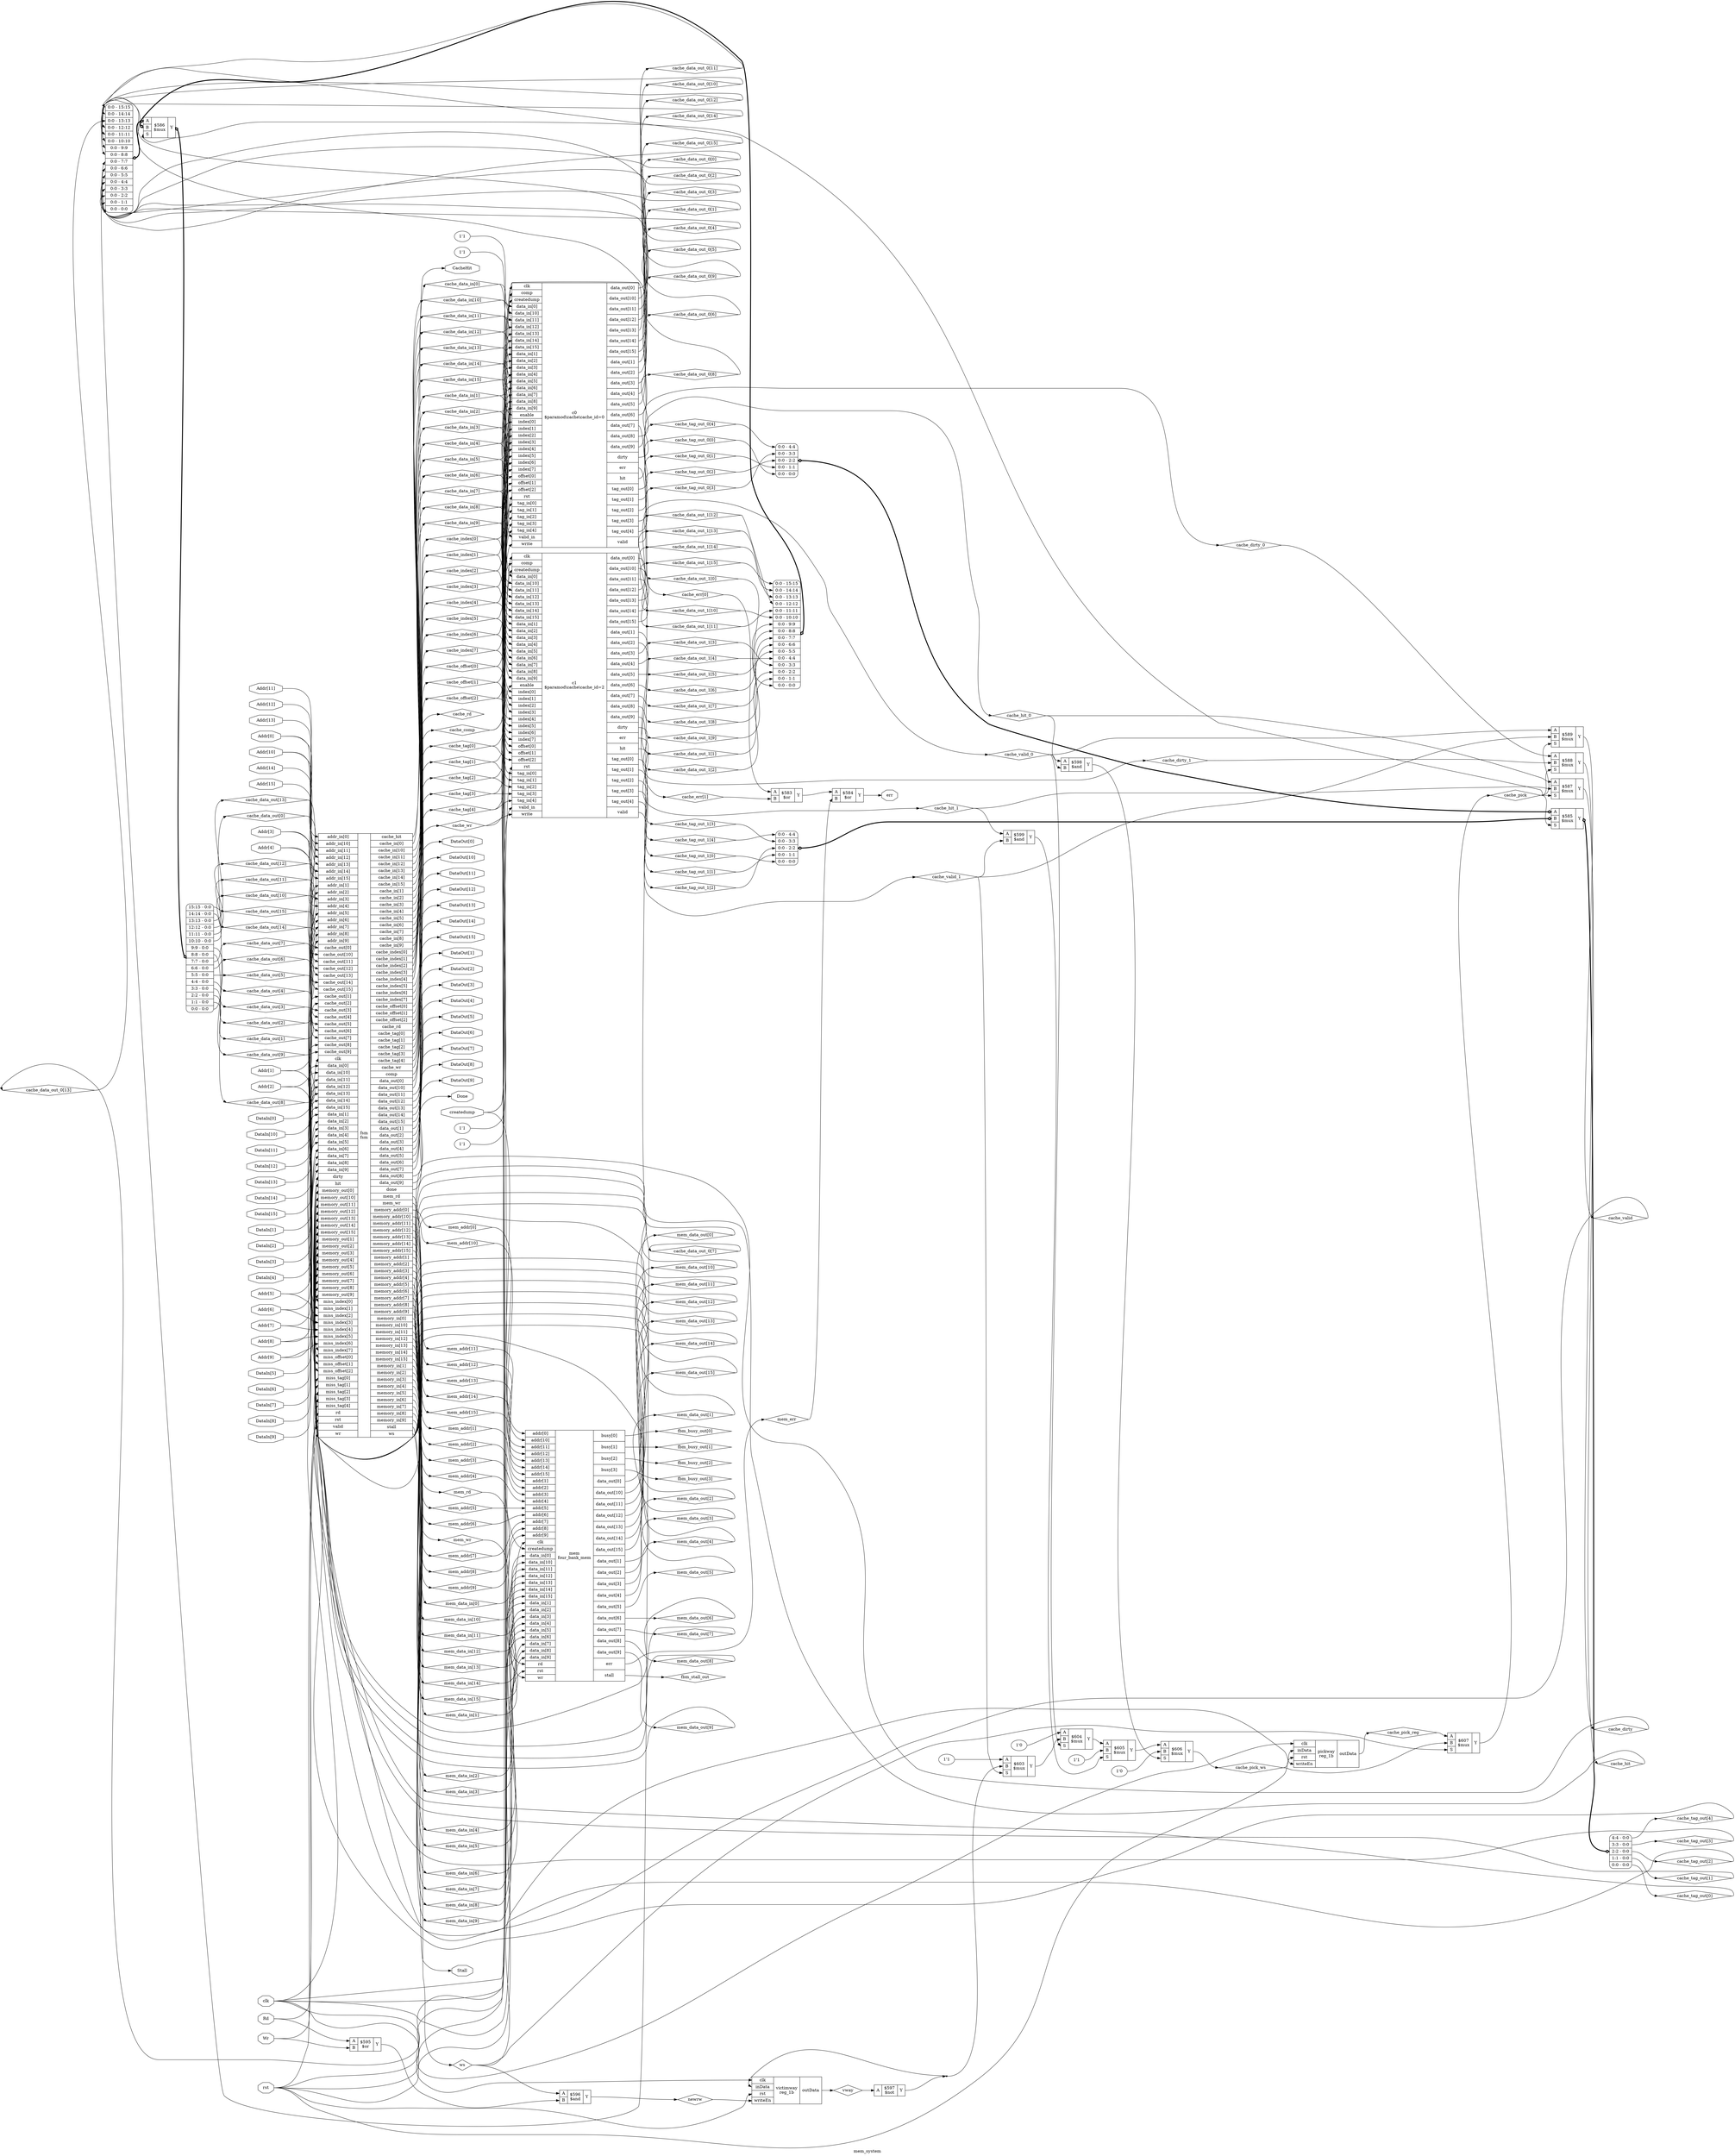 digraph "mem_system" {
label="mem_system";
rankdir="LR";
remincross=true;
n1 [ shape=diamond, label="cache_data_out_0[13]", color="black", fontcolor="black" ];
n2 [ shape=diamond, label="cache_data_out_0[12]", color="black", fontcolor="black" ];
n3 [ shape=diamond, label="cache_data_out_0[11]", color="black", fontcolor="black" ];
n4 [ shape=diamond, label="cache_data_out_0[10]", color="black", fontcolor="black" ];
n5 [ shape=diamond, label="cache_data_out_0[9]", color="black", fontcolor="black" ];
n6 [ shape=diamond, label="cache_data_out_0[8]", color="black", fontcolor="black" ];
n7 [ shape=diamond, label="cache_data_out_0[7]", color="black", fontcolor="black" ];
n8 [ shape=diamond, label="cache_data_out_0[6]", color="black", fontcolor="black" ];
n9 [ shape=diamond, label="cache_data_out_0[5]", color="black", fontcolor="black" ];
n10 [ shape=diamond, label="cache_data_out_0[4]", color="black", fontcolor="black" ];
n11 [ shape=diamond, label="cache_data_out_0[3]", color="black", fontcolor="black" ];
n12 [ shape=diamond, label="cache_data_out_0[2]", color="black", fontcolor="black" ];
n13 [ shape=diamond, label="cache_data_out_0[1]", color="black", fontcolor="black" ];
n14 [ shape=diamond, label="cache_data_out_0[0]", color="black", fontcolor="black" ];
n15 [ shape=diamond, label="cache_data_out[15]", color="black", fontcolor="black" ];
n16 [ shape=diamond, label="cache_data_out[14]", color="black", fontcolor="black" ];
n17 [ shape=diamond, label="cache_data_out[13]", color="black", fontcolor="black" ];
n18 [ shape=diamond, label="cache_data_out[12]", color="black", fontcolor="black" ];
n19 [ shape=diamond, label="cache_data_out[11]", color="black", fontcolor="black" ];
n20 [ shape=diamond, label="cache_data_out[10]", color="black", fontcolor="black" ];
n21 [ shape=diamond, label="cache_data_out[9]", color="black", fontcolor="black" ];
n22 [ shape=diamond, label="cache_data_out[8]", color="black", fontcolor="black" ];
n23 [ shape=diamond, label="cache_data_out[7]", color="black", fontcolor="black" ];
n24 [ shape=diamond, label="cache_data_out[6]", color="black", fontcolor="black" ];
n25 [ shape=diamond, label="cache_data_out[5]", color="black", fontcolor="black" ];
n26 [ shape=diamond, label="cache_data_out[4]", color="black", fontcolor="black" ];
n27 [ shape=diamond, label="cache_data_out[3]", color="black", fontcolor="black" ];
n28 [ shape=diamond, label="cache_data_out[2]", color="black", fontcolor="black" ];
n29 [ shape=diamond, label="cache_data_out[1]", color="black", fontcolor="black" ];
n30 [ shape=diamond, label="cache_data_out[0]", color="black", fontcolor="black" ];
n31 [ shape=diamond, label="cache_tag_out_1[4]", color="black", fontcolor="black" ];
n32 [ shape=diamond, label="cache_tag_out_1[3]", color="black", fontcolor="black" ];
n33 [ shape=diamond, label="cache_tag_out_1[2]", color="black", fontcolor="black" ];
n34 [ shape=diamond, label="cache_tag_out_1[1]", color="black", fontcolor="black" ];
n35 [ shape=diamond, label="cache_tag_out_1[0]", color="black", fontcolor="black" ];
n36 [ shape=diamond, label="cache_tag_out_0[4]", color="black", fontcolor="black" ];
n37 [ shape=diamond, label="cache_tag_out_0[3]", color="black", fontcolor="black" ];
n38 [ shape=diamond, label="cache_tag_out_0[2]", color="black", fontcolor="black" ];
n39 [ shape=diamond, label="cache_tag_out_0[1]", color="black", fontcolor="black" ];
n40 [ shape=diamond, label="cache_tag_out_0[0]", color="black", fontcolor="black" ];
n41 [ shape=diamond, label="cache_tag_out[4]", color="black", fontcolor="black" ];
n42 [ shape=diamond, label="cache_tag_out[3]", color="black", fontcolor="black" ];
n43 [ shape=diamond, label="cache_tag_out[2]", color="black", fontcolor="black" ];
n44 [ shape=diamond, label="cache_tag_out[1]", color="black", fontcolor="black" ];
n45 [ shape=diamond, label="cache_tag_out[0]", color="black", fontcolor="black" ];
n46 [ shape=diamond, label="cache_data_in[15]", color="black", fontcolor="black" ];
n47 [ shape=diamond, label="cache_data_in[14]", color="black", fontcolor="black" ];
n48 [ shape=diamond, label="cache_data_in[13]", color="black", fontcolor="black" ];
n49 [ shape=diamond, label="cache_data_in[12]", color="black", fontcolor="black" ];
n50 [ shape=diamond, label="cache_data_in[11]", color="black", fontcolor="black" ];
n51 [ shape=diamond, label="cache_data_in[10]", color="black", fontcolor="black" ];
n52 [ shape=diamond, label="cache_data_in[9]", color="black", fontcolor="black" ];
n53 [ shape=diamond, label="cache_data_in[8]", color="black", fontcolor="black" ];
n54 [ shape=diamond, label="cache_data_in[7]", color="black", fontcolor="black" ];
n55 [ shape=diamond, label="cache_data_in[6]", color="black", fontcolor="black" ];
n56 [ shape=diamond, label="cache_data_in[5]", color="black", fontcolor="black" ];
n57 [ shape=diamond, label="cache_data_in[4]", color="black", fontcolor="black" ];
n58 [ shape=diamond, label="cache_data_in[3]", color="black", fontcolor="black" ];
n59 [ shape=diamond, label="cache_data_in[2]", color="black", fontcolor="black" ];
n60 [ shape=diamond, label="cache_data_in[1]", color="black", fontcolor="black" ];
n61 [ shape=diamond, label="cache_data_in[0]", color="black", fontcolor="black" ];
n62 [ shape=diamond, label="cache_offset[2]", color="black", fontcolor="black" ];
n63 [ shape=diamond, label="cache_offset[1]", color="black", fontcolor="black" ];
n64 [ shape=diamond, label="cache_offset[0]", color="black", fontcolor="black" ];
n65 [ shape=diamond, label="cache_tag[4]", color="black", fontcolor="black" ];
n66 [ shape=diamond, label="cache_tag[3]", color="black", fontcolor="black" ];
n67 [ shape=diamond, label="cache_tag[2]", color="black", fontcolor="black" ];
n68 [ shape=diamond, label="cache_tag[1]", color="black", fontcolor="black" ];
n69 [ shape=diamond, label="cache_tag[0]", color="black", fontcolor="black" ];
n70 [ shape=octagon, label="DataOut[15]", color="black", fontcolor="black" ];
n71 [ shape=octagon, label="DataOut[14]", color="black", fontcolor="black" ];
n72 [ shape=octagon, label="DataOut[13]", color="black", fontcolor="black" ];
n73 [ shape=octagon, label="DataOut[12]", color="black", fontcolor="black" ];
n74 [ shape=octagon, label="DataOut[11]", color="black", fontcolor="black" ];
n75 [ shape=octagon, label="DataOut[10]", color="black", fontcolor="black" ];
n76 [ shape=octagon, label="DataOut[9]", color="black", fontcolor="black" ];
n77 [ shape=octagon, label="DataOut[8]", color="black", fontcolor="black" ];
n78 [ shape=octagon, label="DataOut[7]", color="black", fontcolor="black" ];
n79 [ shape=octagon, label="DataOut[6]", color="black", fontcolor="black" ];
n80 [ shape=octagon, label="DataOut[5]", color="black", fontcolor="black" ];
n81 [ shape=octagon, label="DataOut[4]", color="black", fontcolor="black" ];
n82 [ shape=octagon, label="DataOut[3]", color="black", fontcolor="black" ];
n83 [ shape=octagon, label="DataOut[2]", color="black", fontcolor="black" ];
n84 [ shape=octagon, label="DataOut[1]", color="black", fontcolor="black" ];
n85 [ shape=octagon, label="DataOut[0]", color="black", fontcolor="black" ];
n86 [ shape=octagon, label="DataIn[15]", color="black", fontcolor="black" ];
n87 [ shape=octagon, label="DataIn[14]", color="black", fontcolor="black" ];
n88 [ shape=octagon, label="DataIn[13]", color="black", fontcolor="black" ];
n89 [ shape=octagon, label="DataIn[12]", color="black", fontcolor="black" ];
n90 [ shape=octagon, label="DataIn[11]", color="black", fontcolor="black" ];
n91 [ shape=octagon, label="DataIn[10]", color="black", fontcolor="black" ];
n92 [ shape=octagon, label="DataIn[9]", color="black", fontcolor="black" ];
n93 [ shape=octagon, label="DataIn[8]", color="black", fontcolor="black" ];
n94 [ shape=octagon, label="DataIn[7]", color="black", fontcolor="black" ];
n95 [ shape=octagon, label="DataIn[6]", color="black", fontcolor="black" ];
n96 [ shape=octagon, label="DataIn[5]", color="black", fontcolor="black" ];
n97 [ shape=octagon, label="DataIn[4]", color="black", fontcolor="black" ];
n98 [ shape=octagon, label="DataIn[3]", color="black", fontcolor="black" ];
n99 [ shape=octagon, label="DataIn[2]", color="black", fontcolor="black" ];
n100 [ shape=octagon, label="DataIn[1]", color="black", fontcolor="black" ];
n101 [ shape=octagon, label="DataIn[0]", color="black", fontcolor="black" ];
n102 [ shape=diamond, label="cache_err[1]", color="black", fontcolor="black" ];
n103 [ shape=diamond, label="cache_err[0]", color="black", fontcolor="black" ];
n104 [ shape=diamond, label="mem_data_out[15]", color="black", fontcolor="black" ];
n105 [ shape=diamond, label="mem_data_out[14]", color="black", fontcolor="black" ];
n106 [ shape=diamond, label="mem_data_out[13]", color="black", fontcolor="black" ];
n107 [ shape=diamond, label="mem_data_out[12]", color="black", fontcolor="black" ];
n108 [ shape=diamond, label="mem_data_out[11]", color="black", fontcolor="black" ];
n109 [ shape=diamond, label="mem_data_out[10]", color="black", fontcolor="black" ];
n110 [ shape=diamond, label="mem_data_out[9]", color="black", fontcolor="black" ];
n111 [ shape=diamond, label="mem_data_out[8]", color="black", fontcolor="black" ];
n112 [ shape=diamond, label="mem_data_out[7]", color="black", fontcolor="black" ];
n113 [ shape=diamond, label="mem_data_out[6]", color="black", fontcolor="black" ];
n114 [ shape=diamond, label="mem_data_out[5]", color="black", fontcolor="black" ];
n115 [ shape=diamond, label="mem_data_out[4]", color="black", fontcolor="black" ];
n116 [ shape=diamond, label="mem_data_out[3]", color="black", fontcolor="black" ];
n117 [ shape=diamond, label="mem_data_out[2]", color="black", fontcolor="black" ];
n118 [ shape=diamond, label="mem_data_out[1]", color="black", fontcolor="black" ];
n119 [ shape=diamond, label="mem_data_out[0]", color="black", fontcolor="black" ];
n120 [ shape=diamond, label="fbm_busy_out[3]", color="black", fontcolor="black" ];
n121 [ shape=diamond, label="fbm_busy_out[2]", color="black", fontcolor="black" ];
n122 [ shape=diamond, label="fbm_busy_out[1]", color="black", fontcolor="black" ];
n123 [ shape=diamond, label="fbm_busy_out[0]", color="black", fontcolor="black" ];
n124 [ shape=diamond, label="mem_data_in[15]", color="black", fontcolor="black" ];
n125 [ shape=diamond, label="mem_data_in[14]", color="black", fontcolor="black" ];
n126 [ shape=diamond, label="mem_data_in[13]", color="black", fontcolor="black" ];
n127 [ shape=diamond, label="mem_data_in[12]", color="black", fontcolor="black" ];
n128 [ shape=diamond, label="mem_data_in[11]", color="black", fontcolor="black" ];
n129 [ shape=diamond, label="mem_data_in[10]", color="black", fontcolor="black" ];
n130 [ shape=diamond, label="mem_data_in[9]", color="black", fontcolor="black" ];
n131 [ shape=diamond, label="mem_data_in[8]", color="black", fontcolor="black" ];
n132 [ shape=diamond, label="mem_data_in[7]", color="black", fontcolor="black" ];
n133 [ shape=diamond, label="mem_data_in[6]", color="black", fontcolor="black" ];
n134 [ shape=diamond, label="mem_data_in[5]", color="black", fontcolor="black" ];
n135 [ shape=diamond, label="mem_data_in[4]", color="black", fontcolor="black" ];
n136 [ shape=diamond, label="mem_data_in[3]", color="black", fontcolor="black" ];
n137 [ shape=diamond, label="mem_data_in[2]", color="black", fontcolor="black" ];
n138 [ shape=diamond, label="mem_data_in[1]", color="black", fontcolor="black" ];
n139 [ shape=diamond, label="mem_data_in[0]", color="black", fontcolor="black" ];
n140 [ shape=diamond, label="mem_addr[15]", color="black", fontcolor="black" ];
n141 [ shape=diamond, label="mem_addr[14]", color="black", fontcolor="black" ];
n142 [ shape=diamond, label="mem_addr[13]", color="black", fontcolor="black" ];
n143 [ shape=diamond, label="mem_addr[12]", color="black", fontcolor="black" ];
n144 [ shape=diamond, label="mem_addr[11]", color="black", fontcolor="black" ];
n145 [ shape=diamond, label="mem_addr[10]", color="black", fontcolor="black" ];
n146 [ shape=diamond, label="mem_addr[9]", color="black", fontcolor="black" ];
n147 [ shape=diamond, label="mem_addr[8]", color="black", fontcolor="black" ];
n148 [ shape=diamond, label="mem_addr[7]", color="black", fontcolor="black" ];
n149 [ shape=diamond, label="mem_addr[6]", color="black", fontcolor="black" ];
n150 [ shape=diamond, label="mem_addr[5]", color="black", fontcolor="black" ];
n151 [ shape=diamond, label="mem_addr[4]", color="black", fontcolor="black" ];
n152 [ shape=diamond, label="mem_addr[3]", color="black", fontcolor="black" ];
n153 [ shape=diamond, label="mem_addr[2]", color="black", fontcolor="black" ];
n154 [ shape=diamond, label="mem_addr[1]", color="black", fontcolor="black" ];
n155 [ shape=diamond, label="mem_addr[0]", color="black", fontcolor="black" ];
n156 [ shape=octagon, label="Addr[15]", color="black", fontcolor="black" ];
n157 [ shape=octagon, label="Addr[14]", color="black", fontcolor="black" ];
n158 [ shape=octagon, label="Addr[13]", color="black", fontcolor="black" ];
n159 [ shape=octagon, label="Addr[12]", color="black", fontcolor="black" ];
n160 [ shape=octagon, label="Addr[11]", color="black", fontcolor="black" ];
n161 [ shape=octagon, label="Addr[10]", color="black", fontcolor="black" ];
n162 [ shape=octagon, label="Addr[9]", color="black", fontcolor="black" ];
n163 [ shape=octagon, label="Addr[8]", color="black", fontcolor="black" ];
n164 [ shape=octagon, label="Addr[7]", color="black", fontcolor="black" ];
n165 [ shape=octagon, label="Addr[6]", color="black", fontcolor="black" ];
n166 [ shape=octagon, label="Addr[5]", color="black", fontcolor="black" ];
n167 [ shape=octagon, label="Addr[4]", color="black", fontcolor="black" ];
n168 [ shape=octagon, label="Addr[3]", color="black", fontcolor="black" ];
n169 [ shape=octagon, label="Addr[2]", color="black", fontcolor="black" ];
n170 [ shape=octagon, label="Addr[1]", color="black", fontcolor="black" ];
n171 [ shape=octagon, label="Addr[0]", color="black", fontcolor="black" ];
n172 [ shape=diamond, label="cache_index[7]", color="black", fontcolor="black" ];
n173 [ shape=diamond, label="cache_index[6]", color="black", fontcolor="black" ];
n174 [ shape=diamond, label="cache_index[5]", color="black", fontcolor="black" ];
n175 [ shape=diamond, label="cache_index[4]", color="black", fontcolor="black" ];
n176 [ shape=diamond, label="cache_index[3]", color="black", fontcolor="black" ];
n177 [ shape=diamond, label="cache_index[2]", color="black", fontcolor="black" ];
n178 [ shape=diamond, label="cache_index[1]", color="black", fontcolor="black" ];
n179 [ shape=diamond, label="cache_index[0]", color="black", fontcolor="black" ];
n188 [ shape=diamond, label="cache_data_out_0[15]", color="black", fontcolor="black" ];
n189 [ shape=octagon, label="CacheHit", color="black", fontcolor="black" ];
n190 [ shape=diamond, label="cache_data_out_1[5]", color="black", fontcolor="black" ];
n191 [ shape=diamond, label="cache_data_out_1[6]", color="black", fontcolor="black" ];
n192 [ shape=octagon, label="Done", color="black", fontcolor="black" ];
n193 [ shape=octagon, label="Rd", color="black", fontcolor="black" ];
n194 [ shape=octagon, label="Stall", color="black", fontcolor="black" ];
n195 [ shape=octagon, label="Wr", color="black", fontcolor="black" ];
n196 [ shape=diamond, label="cache_comp", color="black", fontcolor="black" ];
n197 [ shape=diamond, label="cache_data_out_1[9]", color="black", fontcolor="black" ];
n198 [ shape=diamond, label="cache_data_out_1[13]", color="black", fontcolor="black" ];
n199 [ shape=diamond, label="cache_data_out_1[14]", color="black", fontcolor="black" ];
n200 [ shape=diamond, label="cache_data_out_1[15]", color="black", fontcolor="black" ];
n201 [ shape=diamond, label="cache_dirty", color="black", fontcolor="black" ];
n202 [ shape=diamond, label="cache_dirty_0", color="black", fontcolor="black" ];
n203 [ shape=diamond, label="cache_dirty_1", color="black", fontcolor="black" ];
n204 [ shape=diamond, label="cache_data_out_1[4]", color="black", fontcolor="black" ];
n205 [ shape=diamond, label="cache_hit", color="black", fontcolor="black" ];
n206 [ shape=diamond, label="cache_hit_0", color="black", fontcolor="black" ];
n207 [ shape=diamond, label="cache_hit_1", color="black", fontcolor="black" ];
n208 [ shape=diamond, label="cache_data_out_0[14]", color="black", fontcolor="black" ];
n209 [ shape=diamond, label="cache_data_out_1[8]", color="black", fontcolor="black" ];
n210 [ shape=diamond, label="cache_pick", color="black", fontcolor="black" ];
n211 [ shape=diamond, label="cache_pick_reg", color="black", fontcolor="black" ];
n212 [ shape=diamond, label="cache_pick_ws", color="black", fontcolor="black" ];
n213 [ shape=diamond, label="cache_rd", color="black", fontcolor="black" ];
n214 [ shape=diamond, label="cache_data_out_1[7]", color="black", fontcolor="black" ];
n215 [ shape=diamond, label="cache_data_out_1[10]", color="black", fontcolor="black" ];
n216 [ shape=diamond, label="cache_data_out_1[11]", color="black", fontcolor="black" ];
n217 [ shape=diamond, label="cache_data_out_1[12]", color="black", fontcolor="black" ];
n218 [ shape=diamond, label="cache_valid", color="black", fontcolor="black" ];
n219 [ shape=diamond, label="cache_valid_0", color="black", fontcolor="black" ];
n220 [ shape=diamond, label="cache_valid_1", color="black", fontcolor="black" ];
n221 [ shape=diamond, label="cache_wr", color="black", fontcolor="black" ];
n222 [ shape=octagon, label="clk", color="black", fontcolor="black" ];
n223 [ shape=octagon, label="createdump", color="black", fontcolor="black" ];
n224 [ shape=octagon, label="err", color="black", fontcolor="black" ];
n225 [ shape=diamond, label="cache_data_out_1[2]", color="black", fontcolor="black" ];
n226 [ shape=diamond, label="fbm_stall_out", color="black", fontcolor="black" ];
n227 [ shape=diamond, label="cache_data_out_1[0]", color="black", fontcolor="black" ];
n228 [ shape=diamond, label="cache_data_out_1[1]", color="black", fontcolor="black" ];
n229 [ shape=diamond, label="cache_data_out_1[3]", color="black", fontcolor="black" ];
n230 [ shape=diamond, label="mem_err", color="black", fontcolor="black" ];
n231 [ shape=diamond, label="mem_rd", color="black", fontcolor="black" ];
n232 [ shape=diamond, label="mem_wr", color="black", fontcolor="black" ];
n233 [ shape=diamond, label="newrw", color="black", fontcolor="black" ];
n234 [ shape=octagon, label="rst", color="black", fontcolor="black" ];
n235 [ shape=diamond, label="vway", color="black", fontcolor="black" ];
n236 [ shape=diamond, label="ws", color="black", fontcolor="black" ];
c240 [ shape=record, label="{{<p237> A|<p238> B}|$596\n$and|{<p239> Y}}" ];
c241 [ shape=record, label="{{<p237> A|<p238> B}|$598\n$and|{<p239> Y}}" ];
c242 [ shape=record, label="{{<p237> A|<p238> B}|$599\n$and|{<p239> Y}}" ];
c243 [ shape=record, label="{{<p237> A}|$597\n$not|{<p239> Y}}" ];
c244 [ shape=record, label="{{<p237> A|<p238> B}|$583\n$or|{<p239> Y}}" ];
c245 [ shape=record, label="{{<p237> A|<p238> B}|$584\n$or|{<p239> Y}}" ];
c246 [ shape=record, label="{{<p237> A|<p238> B}|$595\n$or|{<p239> Y}}" ];
c248 [ shape=record, label="{{<p237> A|<p238> B|<p247> S}|$585\n$mux|{<p239> Y}}" ];
x0 [ shape=record, style=rounded, label="<s4> 0:0 - 4:4 |<s3> 0:0 - 3:3 |<s2> 0:0 - 2:2 |<s1> 0:0 - 1:1 |<s0> 0:0 - 0:0 " ];
x0:e -> c248:p237:w [arrowhead=odiamond, arrowtail=odiamond, dir=both, color="black", style="setlinewidth(3)", label=""];
x1 [ shape=record, style=rounded, label="<s4> 0:0 - 4:4 |<s3> 0:0 - 3:3 |<s2> 0:0 - 2:2 |<s1> 0:0 - 1:1 |<s0> 0:0 - 0:0 " ];
x1:e -> c248:p238:w [arrowhead=odiamond, arrowtail=odiamond, dir=both, color="black", style="setlinewidth(3)", label=""];
x2 [ shape=record, style=rounded, label="<s4> 4:4 - 0:0 |<s3> 3:3 - 0:0 |<s2> 2:2 - 0:0 |<s1> 1:1 - 0:0 |<s0> 0:0 - 0:0 " ];
c248:p239:e -> x2:w [arrowhead=odiamond, arrowtail=odiamond, dir=both, color="black", style="setlinewidth(3)", label=""];
c249 [ shape=record, label="{{<p237> A|<p238> B|<p247> S}|$586\n$mux|{<p239> Y}}" ];
x3 [ shape=record, style=rounded, label="<s15> 0:0 - 15:15 |<s14> 0:0 - 14:14 |<s13> 0:0 - 13:13 |<s12> 0:0 - 12:12 |<s11> 0:0 - 11:11 |<s10> 0:0 - 10:10 |<s9> 0:0 - 9:9 |<s8> 0:0 - 8:8 |<s7> 0:0 - 7:7 |<s6> 0:0 - 6:6 |<s5> 0:0 - 5:5 |<s4> 0:0 - 4:4 |<s3> 0:0 - 3:3 |<s2> 0:0 - 2:2 |<s1> 0:0 - 1:1 |<s0> 0:0 - 0:0 " ];
x3:e -> c249:p237:w [arrowhead=odiamond, arrowtail=odiamond, dir=both, color="black", style="setlinewidth(3)", label=""];
x4 [ shape=record, style=rounded, label="<s15> 0:0 - 15:15 |<s14> 0:0 - 14:14 |<s13> 0:0 - 13:13 |<s12> 0:0 - 12:12 |<s11> 0:0 - 11:11 |<s10> 0:0 - 10:10 |<s9> 0:0 - 9:9 |<s8> 0:0 - 8:8 |<s7> 0:0 - 7:7 |<s6> 0:0 - 6:6 |<s5> 0:0 - 5:5 |<s4> 0:0 - 4:4 |<s3> 0:0 - 3:3 |<s2> 0:0 - 2:2 |<s1> 0:0 - 1:1 |<s0> 0:0 - 0:0 " ];
x4:e -> c249:p238:w [arrowhead=odiamond, arrowtail=odiamond, dir=both, color="black", style="setlinewidth(3)", label=""];
x5 [ shape=record, style=rounded, label="<s15> 15:15 - 0:0 |<s14> 14:14 - 0:0 |<s13> 13:13 - 0:0 |<s12> 12:12 - 0:0 |<s11> 11:11 - 0:0 |<s10> 10:10 - 0:0 |<s9> 9:9 - 0:0 |<s8> 8:8 - 0:0 |<s7> 7:7 - 0:0 |<s6> 6:6 - 0:0 |<s5> 5:5 - 0:0 |<s4> 4:4 - 0:0 |<s3> 3:3 - 0:0 |<s2> 2:2 - 0:0 |<s1> 1:1 - 0:0 |<s0> 0:0 - 0:0 " ];
c249:p239:e -> x5:w [arrowhead=odiamond, arrowtail=odiamond, dir=both, color="black", style="setlinewidth(3)", label=""];
c250 [ shape=record, label="{{<p237> A|<p238> B|<p247> S}|$587\n$mux|{<p239> Y}}" ];
c251 [ shape=record, label="{{<p237> A|<p238> B|<p247> S}|$588\n$mux|{<p239> Y}}" ];
c252 [ shape=record, label="{{<p237> A|<p238> B|<p247> S}|$589\n$mux|{<p239> Y}}" ];
v6 [ label="1'1" ];
c253 [ shape=record, label="{{<p237> A|<p238> B|<p247> S}|$603\n$mux|{<p239> Y}}" ];
v7 [ label="1'0" ];
c254 [ shape=record, label="{{<p237> A|<p238> B|<p247> S}|$604\n$mux|{<p239> Y}}" ];
v8 [ label="1'1" ];
c255 [ shape=record, label="{{<p237> A|<p238> B|<p247> S}|$605\n$mux|{<p239> Y}}" ];
v9 [ label="1'0" ];
c256 [ shape=record, label="{{<p237> A|<p238> B|<p247> S}|$606\n$mux|{<p239> Y}}" ];
c257 [ shape=record, label="{{<p237> A|<p238> B|<p247> S}|$607\n$mux|{<p239> Y}}" ];
v10 [ label="1'1" ];
v11 [ label="1'1" ];
c318 [ shape=record, label="{{<p222> clk|<p258> comp|<p223> createdump|<p259> data_in[0]|<p260> data_in[10]|<p261> data_in[11]|<p262> data_in[12]|<p263> data_in[13]|<p264> data_in[14]|<p265> data_in[15]|<p266> data_in[1]|<p267> data_in[2]|<p268> data_in[3]|<p269> data_in[4]|<p270> data_in[5]|<p271> data_in[6]|<p272> data_in[7]|<p273> data_in[8]|<p274> data_in[9]|<p275> enable|<p276> index[0]|<p277> index[1]|<p278> index[2]|<p279> index[3]|<p280> index[4]|<p281> index[5]|<p282> index[6]|<p283> index[7]|<p284> offset[0]|<p285> offset[1]|<p286> offset[2]|<p234> rst|<p287> tag_in[0]|<p288> tag_in[1]|<p289> tag_in[2]|<p290> tag_in[3]|<p291> tag_in[4]|<p292> valid_in|<p293> write}|c0\n$paramod\\cache\\cache_id=0|{<p294> data_out[0]|<p295> data_out[10]|<p296> data_out[11]|<p297> data_out[12]|<p298> data_out[13]|<p299> data_out[14]|<p300> data_out[15]|<p301> data_out[1]|<p302> data_out[2]|<p303> data_out[3]|<p304> data_out[4]|<p305> data_out[5]|<p306> data_out[6]|<p307> data_out[7]|<p308> data_out[8]|<p309> data_out[9]|<p310> dirty|<p224> err|<p311> hit|<p312> tag_out[0]|<p313> tag_out[1]|<p314> tag_out[2]|<p315> tag_out[3]|<p316> tag_out[4]|<p317> valid}}" ];
v12 [ label="1'1" ];
v13 [ label="1'1" ];
c319 [ shape=record, label="{{<p222> clk|<p258> comp|<p223> createdump|<p259> data_in[0]|<p260> data_in[10]|<p261> data_in[11]|<p262> data_in[12]|<p263> data_in[13]|<p264> data_in[14]|<p265> data_in[15]|<p266> data_in[1]|<p267> data_in[2]|<p268> data_in[3]|<p269> data_in[4]|<p270> data_in[5]|<p271> data_in[6]|<p272> data_in[7]|<p273> data_in[8]|<p274> data_in[9]|<p275> enable|<p276> index[0]|<p277> index[1]|<p278> index[2]|<p279> index[3]|<p280> index[4]|<p281> index[5]|<p282> index[6]|<p283> index[7]|<p284> offset[0]|<p285> offset[1]|<p286> offset[2]|<p234> rst|<p287> tag_in[0]|<p288> tag_in[1]|<p289> tag_in[2]|<p290> tag_in[3]|<p291> tag_in[4]|<p292> valid_in|<p293> write}|c1\n$paramod\\cache\\cache_id=2|{<p294> data_out[0]|<p295> data_out[10]|<p296> data_out[11]|<p297> data_out[12]|<p298> data_out[13]|<p299> data_out[14]|<p300> data_out[15]|<p301> data_out[1]|<p302> data_out[2]|<p303> data_out[3]|<p304> data_out[4]|<p305> data_out[5]|<p306> data_out[6]|<p307> data_out[7]|<p308> data_out[8]|<p309> data_out[9]|<p310> dirty|<p224> err|<p311> hit|<p312> tag_out[0]|<p313> tag_out[1]|<p314> tag_out[2]|<p315> tag_out[3]|<p316> tag_out[4]|<p317> valid}}" ];
c436 [ shape=record, label="{{<p320> addr_in[0]|<p321> addr_in[10]|<p322> addr_in[11]|<p323> addr_in[12]|<p324> addr_in[13]|<p325> addr_in[14]|<p326> addr_in[15]|<p327> addr_in[1]|<p328> addr_in[2]|<p329> addr_in[3]|<p330> addr_in[4]|<p331> addr_in[5]|<p332> addr_in[6]|<p333> addr_in[7]|<p334> addr_in[8]|<p335> addr_in[9]|<p336> cache_out[0]|<p337> cache_out[10]|<p338> cache_out[11]|<p339> cache_out[12]|<p340> cache_out[13]|<p341> cache_out[14]|<p342> cache_out[15]|<p343> cache_out[1]|<p344> cache_out[2]|<p345> cache_out[3]|<p346> cache_out[4]|<p347> cache_out[5]|<p348> cache_out[6]|<p349> cache_out[7]|<p350> cache_out[8]|<p351> cache_out[9]|<p222> clk|<p259> data_in[0]|<p260> data_in[10]|<p261> data_in[11]|<p262> data_in[12]|<p263> data_in[13]|<p264> data_in[14]|<p265> data_in[15]|<p266> data_in[1]|<p267> data_in[2]|<p268> data_in[3]|<p269> data_in[4]|<p270> data_in[5]|<p271> data_in[6]|<p272> data_in[7]|<p273> data_in[8]|<p274> data_in[9]|<p310> dirty|<p311> hit|<p352> memory_out[0]|<p353> memory_out[10]|<p354> memory_out[11]|<p355> memory_out[12]|<p356> memory_out[13]|<p357> memory_out[14]|<p358> memory_out[15]|<p359> memory_out[1]|<p360> memory_out[2]|<p361> memory_out[3]|<p362> memory_out[4]|<p363> memory_out[5]|<p364> memory_out[6]|<p365> memory_out[7]|<p366> memory_out[8]|<p367> memory_out[9]|<p368> miss_index[0]|<p369> miss_index[1]|<p370> miss_index[2]|<p371> miss_index[3]|<p372> miss_index[4]|<p373> miss_index[5]|<p374> miss_index[6]|<p375> miss_index[7]|<p376> miss_offset[0]|<p377> miss_offset[1]|<p378> miss_offset[2]|<p379> miss_tag[0]|<p380> miss_tag[1]|<p381> miss_tag[2]|<p382> miss_tag[3]|<p383> miss_tag[4]|<p384> rd|<p234> rst|<p317> valid|<p385> wr}|fsm\nfsm|{<p205> cache_hit|<p386> cache_in[0]|<p387> cache_in[10]|<p388> cache_in[11]|<p389> cache_in[12]|<p390> cache_in[13]|<p391> cache_in[14]|<p392> cache_in[15]|<p393> cache_in[1]|<p394> cache_in[2]|<p395> cache_in[3]|<p396> cache_in[4]|<p397> cache_in[5]|<p398> cache_in[6]|<p399> cache_in[7]|<p400> cache_in[8]|<p401> cache_in[9]|<p179> cache_index[0]|<p178> cache_index[1]|<p177> cache_index[2]|<p176> cache_index[3]|<p175> cache_index[4]|<p174> cache_index[5]|<p173> cache_index[6]|<p172> cache_index[7]|<p64> cache_offset[0]|<p63> cache_offset[1]|<p62> cache_offset[2]|<p213> cache_rd|<p69> cache_tag[0]|<p68> cache_tag[1]|<p67> cache_tag[2]|<p66> cache_tag[3]|<p65> cache_tag[4]|<p221> cache_wr|<p258> comp|<p294> data_out[0]|<p295> data_out[10]|<p296> data_out[11]|<p297> data_out[12]|<p298> data_out[13]|<p299> data_out[14]|<p300> data_out[15]|<p301> data_out[1]|<p302> data_out[2]|<p303> data_out[3]|<p304> data_out[4]|<p305> data_out[5]|<p306> data_out[6]|<p307> data_out[7]|<p308> data_out[8]|<p309> data_out[9]|<p402> done|<p231> mem_rd|<p232> mem_wr|<p403> memory_addr[0]|<p404> memory_addr[10]|<p405> memory_addr[11]|<p406> memory_addr[12]|<p407> memory_addr[13]|<p408> memory_addr[14]|<p409> memory_addr[15]|<p410> memory_addr[1]|<p411> memory_addr[2]|<p412> memory_addr[3]|<p413> memory_addr[4]|<p414> memory_addr[5]|<p415> memory_addr[6]|<p416> memory_addr[7]|<p417> memory_addr[8]|<p418> memory_addr[9]|<p419> memory_in[0]|<p420> memory_in[10]|<p421> memory_in[11]|<p422> memory_in[12]|<p423> memory_in[13]|<p424> memory_in[14]|<p425> memory_in[15]|<p426> memory_in[1]|<p427> memory_in[2]|<p428> memory_in[3]|<p429> memory_in[4]|<p430> memory_in[5]|<p431> memory_in[6]|<p432> memory_in[7]|<p433> memory_in[8]|<p434> memory_in[9]|<p435> stall|<p236> ws}}" ];
c457 [ shape=record, label="{{<p437> addr[0]|<p438> addr[10]|<p439> addr[11]|<p440> addr[12]|<p441> addr[13]|<p442> addr[14]|<p443> addr[15]|<p444> addr[1]|<p445> addr[2]|<p446> addr[3]|<p447> addr[4]|<p448> addr[5]|<p449> addr[6]|<p450> addr[7]|<p451> addr[8]|<p452> addr[9]|<p222> clk|<p223> createdump|<p259> data_in[0]|<p260> data_in[10]|<p261> data_in[11]|<p262> data_in[12]|<p263> data_in[13]|<p264> data_in[14]|<p265> data_in[15]|<p266> data_in[1]|<p267> data_in[2]|<p268> data_in[3]|<p269> data_in[4]|<p270> data_in[5]|<p271> data_in[6]|<p272> data_in[7]|<p273> data_in[8]|<p274> data_in[9]|<p384> rd|<p234> rst|<p385> wr}|mem\nfour_bank_mem|{<p453> busy[0]|<p454> busy[1]|<p455> busy[2]|<p456> busy[3]|<p294> data_out[0]|<p295> data_out[10]|<p296> data_out[11]|<p297> data_out[12]|<p298> data_out[13]|<p299> data_out[14]|<p300> data_out[15]|<p301> data_out[1]|<p302> data_out[2]|<p303> data_out[3]|<p304> data_out[4]|<p305> data_out[5]|<p306> data_out[6]|<p307> data_out[7]|<p308> data_out[8]|<p309> data_out[9]|<p224> err|<p435> stall}}" ];
c461 [ shape=record, label="{{<p222> clk|<p458> inData|<p234> rst|<p459> writeEn}|pickway\nreg_1b|{<p460> outData}}" ];
c462 [ shape=record, label="{{<p222> clk|<p458> inData|<p234> rst|<p459> writeEn}|victimway\nreg_1b|{<p460> outData}}" ];
c318:p298:e -> n1:w [color="black", label=""];
n1:e -> x3:s13:w [color="black", label=""];
c318:p304:e -> n10:w [color="black", label=""];
n10:e -> x3:s4:w [color="black", label=""];
n100:e -> c436:p266:w [color="black", label=""];
n101:e -> c436:p259:w [color="black", label=""];
c319:p224:e -> n102:w [color="black", label=""];
n102:e -> c244:p238:w [color="black", label=""];
c318:p224:e -> n103:w [color="black", label=""];
n103:e -> c244:p237:w [color="black", label=""];
c457:p300:e -> n104:w [color="black", label=""];
n104:e -> c436:p358:w [color="black", label=""];
c457:p299:e -> n105:w [color="black", label=""];
n105:e -> c436:p357:w [color="black", label=""];
c457:p298:e -> n106:w [color="black", label=""];
n106:e -> c436:p356:w [color="black", label=""];
c457:p297:e -> n107:w [color="black", label=""];
n107:e -> c436:p355:w [color="black", label=""];
c457:p296:e -> n108:w [color="black", label=""];
n108:e -> c436:p354:w [color="black", label=""];
c457:p295:e -> n109:w [color="black", label=""];
n109:e -> c436:p353:w [color="black", label=""];
c318:p303:e -> n11:w [color="black", label=""];
n11:e -> x3:s3:w [color="black", label=""];
c457:p309:e -> n110:w [color="black", label=""];
n110:e -> c436:p367:w [color="black", label=""];
c457:p308:e -> n111:w [color="black", label=""];
n111:e -> c436:p366:w [color="black", label=""];
c457:p307:e -> n112:w [color="black", label=""];
n112:e -> c436:p365:w [color="black", label=""];
c457:p306:e -> n113:w [color="black", label=""];
n113:e -> c436:p364:w [color="black", label=""];
c457:p305:e -> n114:w [color="black", label=""];
n114:e -> c436:p363:w [color="black", label=""];
c457:p304:e -> n115:w [color="black", label=""];
n115:e -> c436:p362:w [color="black", label=""];
c457:p303:e -> n116:w [color="black", label=""];
n116:e -> c436:p361:w [color="black", label=""];
c457:p302:e -> n117:w [color="black", label=""];
n117:e -> c436:p360:w [color="black", label=""];
c457:p301:e -> n118:w [color="black", label=""];
n118:e -> c436:p359:w [color="black", label=""];
c457:p294:e -> n119:w [color="black", label=""];
n119:e -> c436:p352:w [color="black", label=""];
c318:p302:e -> n12:w [color="black", label=""];
n12:e -> x3:s2:w [color="black", label=""];
c457:p456:e -> n120:w [color="black", label=""];
c457:p455:e -> n121:w [color="black", label=""];
c457:p454:e -> n122:w [color="black", label=""];
c457:p453:e -> n123:w [color="black", label=""];
c436:p425:e -> n124:w [color="black", label=""];
n124:e -> c457:p265:w [color="black", label=""];
c436:p424:e -> n125:w [color="black", label=""];
n125:e -> c457:p264:w [color="black", label=""];
c436:p423:e -> n126:w [color="black", label=""];
n126:e -> c457:p263:w [color="black", label=""];
c436:p422:e -> n127:w [color="black", label=""];
n127:e -> c457:p262:w [color="black", label=""];
c436:p421:e -> n128:w [color="black", label=""];
n128:e -> c457:p261:w [color="black", label=""];
c436:p420:e -> n129:w [color="black", label=""];
n129:e -> c457:p260:w [color="black", label=""];
c318:p301:e -> n13:w [color="black", label=""];
n13:e -> x3:s1:w [color="black", label=""];
c436:p434:e -> n130:w [color="black", label=""];
n130:e -> c457:p274:w [color="black", label=""];
c436:p433:e -> n131:w [color="black", label=""];
n131:e -> c457:p273:w [color="black", label=""];
c436:p432:e -> n132:w [color="black", label=""];
n132:e -> c457:p272:w [color="black", label=""];
c436:p431:e -> n133:w [color="black", label=""];
n133:e -> c457:p271:w [color="black", label=""];
c436:p430:e -> n134:w [color="black", label=""];
n134:e -> c457:p270:w [color="black", label=""];
c436:p429:e -> n135:w [color="black", label=""];
n135:e -> c457:p269:w [color="black", label=""];
c436:p428:e -> n136:w [color="black", label=""];
n136:e -> c457:p268:w [color="black", label=""];
c436:p427:e -> n137:w [color="black", label=""];
n137:e -> c457:p267:w [color="black", label=""];
c436:p426:e -> n138:w [color="black", label=""];
n138:e -> c457:p266:w [color="black", label=""];
c436:p419:e -> n139:w [color="black", label=""];
n139:e -> c457:p259:w [color="black", label=""];
c318:p294:e -> n14:w [color="black", label=""];
n14:e -> x3:s0:w [color="black", label=""];
c436:p409:e -> n140:w [color="black", label=""];
n140:e -> c457:p443:w [color="black", label=""];
c436:p408:e -> n141:w [color="black", label=""];
n141:e -> c457:p442:w [color="black", label=""];
c436:p407:e -> n142:w [color="black", label=""];
n142:e -> c457:p441:w [color="black", label=""];
c436:p406:e -> n143:w [color="black", label=""];
n143:e -> c457:p440:w [color="black", label=""];
c436:p405:e -> n144:w [color="black", label=""];
n144:e -> c457:p439:w [color="black", label=""];
c436:p404:e -> n145:w [color="black", label=""];
n145:e -> c457:p438:w [color="black", label=""];
c436:p418:e -> n146:w [color="black", label=""];
n146:e -> c457:p452:w [color="black", label=""];
c436:p417:e -> n147:w [color="black", label=""];
n147:e -> c457:p451:w [color="black", label=""];
c436:p416:e -> n148:w [color="black", label=""];
n148:e -> c457:p450:w [color="black", label=""];
c436:p415:e -> n149:w [color="black", label=""];
n149:e -> c457:p449:w [color="black", label=""];
x5:s15:e -> n15:w [color="black", label=""];
n15:e -> c436:p342:w [color="black", label=""];
c436:p414:e -> n150:w [color="black", label=""];
n150:e -> c457:p448:w [color="black", label=""];
c436:p413:e -> n151:w [color="black", label=""];
n151:e -> c457:p447:w [color="black", label=""];
c436:p412:e -> n152:w [color="black", label=""];
n152:e -> c457:p446:w [color="black", label=""];
c436:p411:e -> n153:w [color="black", label=""];
n153:e -> c457:p445:w [color="black", label=""];
c436:p410:e -> n154:w [color="black", label=""];
n154:e -> c457:p444:w [color="black", label=""];
c436:p403:e -> n155:w [color="black", label=""];
n155:e -> c457:p437:w [color="black", label=""];
n156:e -> c436:p326:w [color="black", label=""];
n157:e -> c436:p325:w [color="black", label=""];
n158:e -> c436:p324:w [color="black", label=""];
n159:e -> c436:p323:w [color="black", label=""];
x5:s14:e -> n16:w [color="black", label=""];
n16:e -> c436:p341:w [color="black", label=""];
n160:e -> c436:p322:w [color="black", label=""];
n161:e -> c436:p321:w [color="black", label=""];
n161:e -> c436:p375:w [color="black", label=""];
n162:e -> c436:p335:w [color="black", label=""];
n162:e -> c436:p374:w [color="black", label=""];
n163:e -> c436:p334:w [color="black", label=""];
n163:e -> c436:p373:w [color="black", label=""];
n164:e -> c436:p333:w [color="black", label=""];
n164:e -> c436:p372:w [color="black", label=""];
n165:e -> c436:p332:w [color="black", label=""];
n165:e -> c436:p371:w [color="black", label=""];
n166:e -> c436:p331:w [color="black", label=""];
n166:e -> c436:p370:w [color="black", label=""];
n167:e -> c436:p330:w [color="black", label=""];
n167:e -> c436:p369:w [color="black", label=""];
n168:e -> c436:p329:w [color="black", label=""];
n168:e -> c436:p368:w [color="black", label=""];
n169:e -> c436:p328:w [color="black", label=""];
n169:e -> c436:p378:w [color="black", label=""];
x5:s13:e -> n17:w [color="black", label=""];
n17:e -> c436:p340:w [color="black", label=""];
n170:e -> c436:p327:w [color="black", label=""];
n170:e -> c436:p377:w [color="black", label=""];
n171:e -> c436:p320:w [color="black", label=""];
n171:e -> c436:p376:w [color="black", label=""];
c436:p172:e -> n172:w [color="black", label=""];
n172:e -> c318:p283:w [color="black", label=""];
n172:e -> c319:p283:w [color="black", label=""];
c436:p173:e -> n173:w [color="black", label=""];
n173:e -> c318:p282:w [color="black", label=""];
n173:e -> c319:p282:w [color="black", label=""];
c436:p174:e -> n174:w [color="black", label=""];
n174:e -> c318:p281:w [color="black", label=""];
n174:e -> c319:p281:w [color="black", label=""];
c436:p175:e -> n175:w [color="black", label=""];
n175:e -> c318:p280:w [color="black", label=""];
n175:e -> c319:p280:w [color="black", label=""];
c436:p176:e -> n176:w [color="black", label=""];
n176:e -> c318:p279:w [color="black", label=""];
n176:e -> c319:p279:w [color="black", label=""];
c436:p177:e -> n177:w [color="black", label=""];
n177:e -> c318:p278:w [color="black", label=""];
n177:e -> c319:p278:w [color="black", label=""];
c436:p178:e -> n178:w [color="black", label=""];
n178:e -> c318:p277:w [color="black", label=""];
n178:e -> c319:p277:w [color="black", label=""];
c436:p179:e -> n179:w [color="black", label=""];
n179:e -> c318:p276:w [color="black", label=""];
n179:e -> c319:p276:w [color="black", label=""];
x5:s12:e -> n18:w [color="black", label=""];
n18:e -> c436:p339:w [color="black", label=""];
c241:p239:e -> c256:p247:w [color="black", label=""];
c242:p239:e -> c255:p247:w [color="black", label=""];
n182 [ shape=point ];
c243:p239:e -> n182:w [color="black", label=""];
n182:e -> c253:p238:w [color="black", label=""];
n182:e -> c462:p458:w [color="black", label=""];
c244:p239:e -> c245:p237:w [color="black", label=""];
c246:p239:e -> c240:p238:w [color="black", label=""];
c253:p239:e -> c254:p238:w [color="black", label=""];
c254:p239:e -> c255:p237:w [color="black", label=""];
c255:p239:e -> c256:p237:w [color="black", label=""];
c318:p300:e -> n188:w [color="black", label=""];
n188:e -> x3:s15:w [color="black", label=""];
c436:p205:e -> n189:w [color="black", label=""];
x5:s11:e -> n19:w [color="black", label=""];
n19:e -> c436:p338:w [color="black", label=""];
c319:p305:e -> n190:w [color="black", label=""];
n190:e -> x4:s5:w [color="black", label=""];
c319:p306:e -> n191:w [color="black", label=""];
n191:e -> x4:s6:w [color="black", label=""];
c436:p402:e -> n192:w [color="black", label=""];
n193:e -> c246:p237:w [color="black", label=""];
n193:e -> c436:p384:w [color="black", label=""];
c436:p435:e -> n194:w [color="black", label=""];
n195:e -> c246:p238:w [color="black", label=""];
n195:e -> c436:p385:w [color="black", label=""];
c436:p258:e -> n196:w [color="black", label=""];
n196:e -> c318:p258:w [color="black", label=""];
n196:e -> c319:p258:w [color="black", label=""];
c319:p309:e -> n197:w [color="black", label=""];
n197:e -> x4:s9:w [color="black", label=""];
c319:p298:e -> n198:w [color="black", label=""];
n198:e -> x4:s13:w [color="black", label=""];
c319:p299:e -> n199:w [color="black", label=""];
n199:e -> x4:s14:w [color="black", label=""];
c318:p297:e -> n2:w [color="black", label=""];
n2:e -> x3:s12:w [color="black", label=""];
x5:s10:e -> n20:w [color="black", label=""];
n20:e -> c436:p337:w [color="black", label=""];
c319:p300:e -> n200:w [color="black", label=""];
n200:e -> x4:s15:w [color="black", label=""];
c251:p239:e -> n201:w [color="black", label=""];
n201:e -> c436:p310:w [color="black", label=""];
c318:p310:e -> n202:w [color="black", label=""];
n202:e -> c251:p237:w [color="black", label=""];
c319:p310:e -> n203:w [color="black", label=""];
n203:e -> c251:p238:w [color="black", label=""];
c319:p304:e -> n204:w [color="black", label=""];
n204:e -> x4:s4:w [color="black", label=""];
c250:p239:e -> n205:w [color="black", label=""];
n205:e -> c436:p311:w [color="black", label=""];
c318:p311:e -> n206:w [color="black", label=""];
n206:e -> c241:p237:w [color="black", label=""];
n206:e -> c250:p237:w [color="black", label=""];
c319:p311:e -> n207:w [color="black", label=""];
n207:e -> c242:p237:w [color="black", label=""];
n207:e -> c250:p238:w [color="black", label=""];
c318:p299:e -> n208:w [color="black", label=""];
n208:e -> x3:s14:w [color="black", label=""];
c319:p308:e -> n209:w [color="black", label=""];
n209:e -> x4:s8:w [color="black", label=""];
x5:s9:e -> n21:w [color="black", label=""];
n21:e -> c436:p351:w [color="black", label=""];
c257:p239:e -> n210:w [color="black", label=""];
n210:e -> c248:p247:w [color="black", label=""];
n210:e -> c249:p247:w [color="black", label=""];
n210:e -> c250:p247:w [color="black", label=""];
n210:e -> c251:p247:w [color="black", label=""];
n210:e -> c252:p247:w [color="black", label=""];
c461:p460:e -> n211:w [color="black", label=""];
n211:e -> c257:p237:w [color="black", label=""];
c256:p239:e -> n212:w [color="black", label=""];
n212:e -> c257:p238:w [color="black", label=""];
n212:e -> c461:p458:w [color="black", label=""];
c436:p213:e -> n213:w [color="black", label=""];
c319:p307:e -> n214:w [color="black", label=""];
n214:e -> x4:s7:w [color="black", label=""];
c319:p295:e -> n215:w [color="black", label=""];
n215:e -> x4:s10:w [color="black", label=""];
c319:p296:e -> n216:w [color="black", label=""];
n216:e -> x4:s11:w [color="black", label=""];
c319:p297:e -> n217:w [color="black", label=""];
n217:e -> x4:s12:w [color="black", label=""];
c252:p239:e -> n218:w [color="black", label=""];
n218:e -> c436:p317:w [color="black", label=""];
c318:p317:e -> n219:w [color="black", label=""];
n219:e -> c241:p238:w [color="black", label=""];
n219:e -> c252:p237:w [color="black", label=""];
n219:e -> c254:p247:w [color="black", label=""];
x5:s8:e -> n22:w [color="black", label=""];
n22:e -> c436:p350:w [color="black", label=""];
c319:p317:e -> n220:w [color="black", label=""];
n220:e -> c242:p238:w [color="black", label=""];
n220:e -> c252:p238:w [color="black", label=""];
n220:e -> c253:p247:w [color="black", label=""];
c436:p221:e -> n221:w [color="black", label=""];
n221:e -> c318:p293:w [color="black", label=""];
n221:e -> c319:p293:w [color="black", label=""];
n222:e -> c318:p222:w [color="black", label=""];
n222:e -> c319:p222:w [color="black", label=""];
n222:e -> c436:p222:w [color="black", label=""];
n222:e -> c457:p222:w [color="black", label=""];
n222:e -> c461:p222:w [color="black", label=""];
n222:e -> c462:p222:w [color="black", label=""];
n223:e -> c318:p223:w [color="black", label=""];
n223:e -> c319:p223:w [color="black", label=""];
n223:e -> c457:p223:w [color="black", label=""];
c245:p239:e -> n224:w [color="black", label=""];
c319:p302:e -> n225:w [color="black", label=""];
n225:e -> x4:s2:w [color="black", label=""];
c457:p435:e -> n226:w [color="black", label=""];
c319:p294:e -> n227:w [color="black", label=""];
n227:e -> x4:s0:w [color="black", label=""];
c319:p301:e -> n228:w [color="black", label=""];
n228:e -> x4:s1:w [color="black", label=""];
c319:p303:e -> n229:w [color="black", label=""];
n229:e -> x4:s3:w [color="black", label=""];
x5:s7:e -> n23:w [color="black", label=""];
n23:e -> c436:p349:w [color="black", label=""];
c457:p224:e -> n230:w [color="black", label=""];
n230:e -> c245:p238:w [color="black", label=""];
c436:p231:e -> n231:w [color="black", label=""];
n231:e -> c457:p384:w [color="black", label=""];
c436:p232:e -> n232:w [color="black", label=""];
n232:e -> c457:p385:w [color="black", label=""];
c240:p239:e -> n233:w [color="black", label=""];
n233:e -> c462:p459:w [color="black", label=""];
n234:e -> c318:p234:w [color="black", label=""];
n234:e -> c319:p234:w [color="black", label=""];
n234:e -> c436:p234:w [color="black", label=""];
n234:e -> c457:p234:w [color="black", label=""];
n234:e -> c461:p234:w [color="black", label=""];
n234:e -> c462:p234:w [color="black", label=""];
c462:p460:e -> n235:w [color="black", label=""];
n235:e -> c243:p237:w [color="black", label=""];
c436:p236:e -> n236:w [color="black", label=""];
n236:e -> c240:p237:w [color="black", label=""];
n236:e -> c257:p247:w [color="black", label=""];
n236:e -> c461:p459:w [color="black", label=""];
x5:s6:e -> n24:w [color="black", label=""];
n24:e -> c436:p348:w [color="black", label=""];
x5:s5:e -> n25:w [color="black", label=""];
n25:e -> c436:p347:w [color="black", label=""];
x5:s4:e -> n26:w [color="black", label=""];
n26:e -> c436:p346:w [color="black", label=""];
x5:s3:e -> n27:w [color="black", label=""];
n27:e -> c436:p345:w [color="black", label=""];
x5:s2:e -> n28:w [color="black", label=""];
n28:e -> c436:p344:w [color="black", label=""];
x5:s1:e -> n29:w [color="black", label=""];
n29:e -> c436:p343:w [color="black", label=""];
c318:p296:e -> n3:w [color="black", label=""];
n3:e -> x3:s11:w [color="black", label=""];
x5:s0:e -> n30:w [color="black", label=""];
n30:e -> c436:p336:w [color="black", label=""];
c319:p316:e -> n31:w [color="black", label=""];
n31:e -> x1:s4:w [color="black", label=""];
c319:p315:e -> n32:w [color="black", label=""];
n32:e -> x1:s3:w [color="black", label=""];
c319:p314:e -> n33:w [color="black", label=""];
n33:e -> x1:s2:w [color="black", label=""];
c319:p313:e -> n34:w [color="black", label=""];
n34:e -> x1:s1:w [color="black", label=""];
c319:p312:e -> n35:w [color="black", label=""];
n35:e -> x1:s0:w [color="black", label=""];
c318:p316:e -> n36:w [color="black", label=""];
n36:e -> x0:s4:w [color="black", label=""];
c318:p315:e -> n37:w [color="black", label=""];
n37:e -> x0:s3:w [color="black", label=""];
c318:p314:e -> n38:w [color="black", label=""];
n38:e -> x0:s2:w [color="black", label=""];
c318:p313:e -> n39:w [color="black", label=""];
n39:e -> x0:s1:w [color="black", label=""];
c318:p295:e -> n4:w [color="black", label=""];
n4:e -> x3:s10:w [color="black", label=""];
c318:p312:e -> n40:w [color="black", label=""];
n40:e -> x0:s0:w [color="black", label=""];
x2:s4:e -> n41:w [color="black", label=""];
n41:e -> c436:p383:w [color="black", label=""];
x2:s3:e -> n42:w [color="black", label=""];
n42:e -> c436:p382:w [color="black", label=""];
x2:s2:e -> n43:w [color="black", label=""];
n43:e -> c436:p381:w [color="black", label=""];
x2:s1:e -> n44:w [color="black", label=""];
n44:e -> c436:p380:w [color="black", label=""];
x2:s0:e -> n45:w [color="black", label=""];
n45:e -> c436:p379:w [color="black", label=""];
c436:p392:e -> n46:w [color="black", label=""];
n46:e -> c318:p265:w [color="black", label=""];
n46:e -> c319:p265:w [color="black", label=""];
c436:p391:e -> n47:w [color="black", label=""];
n47:e -> c318:p264:w [color="black", label=""];
n47:e -> c319:p264:w [color="black", label=""];
c436:p390:e -> n48:w [color="black", label=""];
n48:e -> c318:p263:w [color="black", label=""];
n48:e -> c319:p263:w [color="black", label=""];
c436:p389:e -> n49:w [color="black", label=""];
n49:e -> c318:p262:w [color="black", label=""];
n49:e -> c319:p262:w [color="black", label=""];
c318:p309:e -> n5:w [color="black", label=""];
n5:e -> x3:s9:w [color="black", label=""];
c436:p388:e -> n50:w [color="black", label=""];
n50:e -> c318:p261:w [color="black", label=""];
n50:e -> c319:p261:w [color="black", label=""];
c436:p387:e -> n51:w [color="black", label=""];
n51:e -> c318:p260:w [color="black", label=""];
n51:e -> c319:p260:w [color="black", label=""];
c436:p401:e -> n52:w [color="black", label=""];
n52:e -> c318:p274:w [color="black", label=""];
n52:e -> c319:p274:w [color="black", label=""];
c436:p400:e -> n53:w [color="black", label=""];
n53:e -> c318:p273:w [color="black", label=""];
n53:e -> c319:p273:w [color="black", label=""];
c436:p399:e -> n54:w [color="black", label=""];
n54:e -> c318:p272:w [color="black", label=""];
n54:e -> c319:p272:w [color="black", label=""];
c436:p398:e -> n55:w [color="black", label=""];
n55:e -> c318:p271:w [color="black", label=""];
n55:e -> c319:p271:w [color="black", label=""];
c436:p397:e -> n56:w [color="black", label=""];
n56:e -> c318:p270:w [color="black", label=""];
n56:e -> c319:p270:w [color="black", label=""];
c436:p396:e -> n57:w [color="black", label=""];
n57:e -> c318:p269:w [color="black", label=""];
n57:e -> c319:p269:w [color="black", label=""];
c436:p395:e -> n58:w [color="black", label=""];
n58:e -> c318:p268:w [color="black", label=""];
n58:e -> c319:p268:w [color="black", label=""];
c436:p394:e -> n59:w [color="black", label=""];
n59:e -> c318:p267:w [color="black", label=""];
n59:e -> c319:p267:w [color="black", label=""];
c318:p308:e -> n6:w [color="black", label=""];
n6:e -> x3:s8:w [color="black", label=""];
c436:p393:e -> n60:w [color="black", label=""];
n60:e -> c318:p266:w [color="black", label=""];
n60:e -> c319:p266:w [color="black", label=""];
c436:p386:e -> n61:w [color="black", label=""];
n61:e -> c318:p259:w [color="black", label=""];
n61:e -> c319:p259:w [color="black", label=""];
c436:p62:e -> n62:w [color="black", label=""];
n62:e -> c318:p286:w [color="black", label=""];
n62:e -> c319:p286:w [color="black", label=""];
c436:p63:e -> n63:w [color="black", label=""];
n63:e -> c318:p285:w [color="black", label=""];
n63:e -> c319:p285:w [color="black", label=""];
c436:p64:e -> n64:w [color="black", label=""];
n64:e -> c318:p284:w [color="black", label=""];
n64:e -> c319:p284:w [color="black", label=""];
c436:p65:e -> n65:w [color="black", label=""];
n65:e -> c318:p291:w [color="black", label=""];
n65:e -> c319:p291:w [color="black", label=""];
c436:p66:e -> n66:w [color="black", label=""];
n66:e -> c318:p290:w [color="black", label=""];
n66:e -> c319:p290:w [color="black", label=""];
c436:p67:e -> n67:w [color="black", label=""];
n67:e -> c318:p289:w [color="black", label=""];
n67:e -> c319:p289:w [color="black", label=""];
c436:p68:e -> n68:w [color="black", label=""];
n68:e -> c318:p288:w [color="black", label=""];
n68:e -> c319:p288:w [color="black", label=""];
c436:p69:e -> n69:w [color="black", label=""];
n69:e -> c318:p287:w [color="black", label=""];
n69:e -> c319:p287:w [color="black", label=""];
c318:p307:e -> n7:w [color="black", label=""];
n7:e -> x3:s7:w [color="black", label=""];
c436:p300:e -> n70:w [color="black", label=""];
c436:p299:e -> n71:w [color="black", label=""];
c436:p298:e -> n72:w [color="black", label=""];
c436:p297:e -> n73:w [color="black", label=""];
c436:p296:e -> n74:w [color="black", label=""];
c436:p295:e -> n75:w [color="black", label=""];
c436:p309:e -> n76:w [color="black", label=""];
c436:p308:e -> n77:w [color="black", label=""];
c436:p307:e -> n78:w [color="black", label=""];
c436:p306:e -> n79:w [color="black", label=""];
c318:p306:e -> n8:w [color="black", label=""];
n8:e -> x3:s6:w [color="black", label=""];
c436:p305:e -> n80:w [color="black", label=""];
c436:p304:e -> n81:w [color="black", label=""];
c436:p303:e -> n82:w [color="black", label=""];
c436:p302:e -> n83:w [color="black", label=""];
c436:p301:e -> n84:w [color="black", label=""];
c436:p294:e -> n85:w [color="black", label=""];
n86:e -> c436:p265:w [color="black", label=""];
n87:e -> c436:p264:w [color="black", label=""];
n88:e -> c436:p263:w [color="black", label=""];
n89:e -> c436:p262:w [color="black", label=""];
c318:p305:e -> n9:w [color="black", label=""];
n9:e -> x3:s5:w [color="black", label=""];
n90:e -> c436:p261:w [color="black", label=""];
n91:e -> c436:p260:w [color="black", label=""];
n92:e -> c436:p274:w [color="black", label=""];
n93:e -> c436:p273:w [color="black", label=""];
n94:e -> c436:p272:w [color="black", label=""];
n95:e -> c436:p271:w [color="black", label=""];
n96:e -> c436:p270:w [color="black", label=""];
n97:e -> c436:p269:w [color="black", label=""];
n98:e -> c436:p268:w [color="black", label=""];
n99:e -> c436:p267:w [color="black", label=""];
v10:e -> c318:p275:w [color="black", label=""];
v11:e -> c318:p292:w [color="black", label=""];
v12:e -> c319:p275:w [color="black", label=""];
v13:e -> c319:p292:w [color="black", label=""];
v6:e -> c253:p237:w [color="black", label=""];
v7:e -> c254:p237:w [color="black", label=""];
v8:e -> c255:p238:w [color="black", label=""];
v9:e -> c256:p238:w [color="black", label=""];
}
